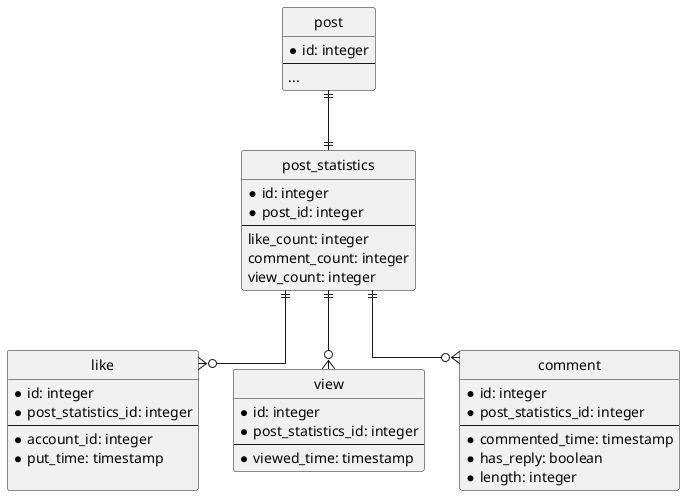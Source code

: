 @startuml

hide circle
skinparam linetype ortho

entity post {
    * id: integer
    --
    ...
}

entity post_statistics {
    * id: integer
    * post_id: integer
    --
    like_count: integer
    comment_count: integer
    view_count: integer
}

entity like {
    * id: integer
    * post_statistics_id: integer
    --
    * account_id: integer
    * put_time: timestamp

}

entity view {
    * id: integer
    * post_statistics_id: integer
    --
    * viewed_time: timestamp
}

entity comment {
    * id: integer
    * post_statistics_id: integer
    --
    * commented_time: timestamp
    * has_reply: boolean
    * length: integer
}

post ||--|| post_statistics
post_statistics ||--o{ like
post_statistics ||--o{ view
post_statistics ||--o{ comment

@enduml